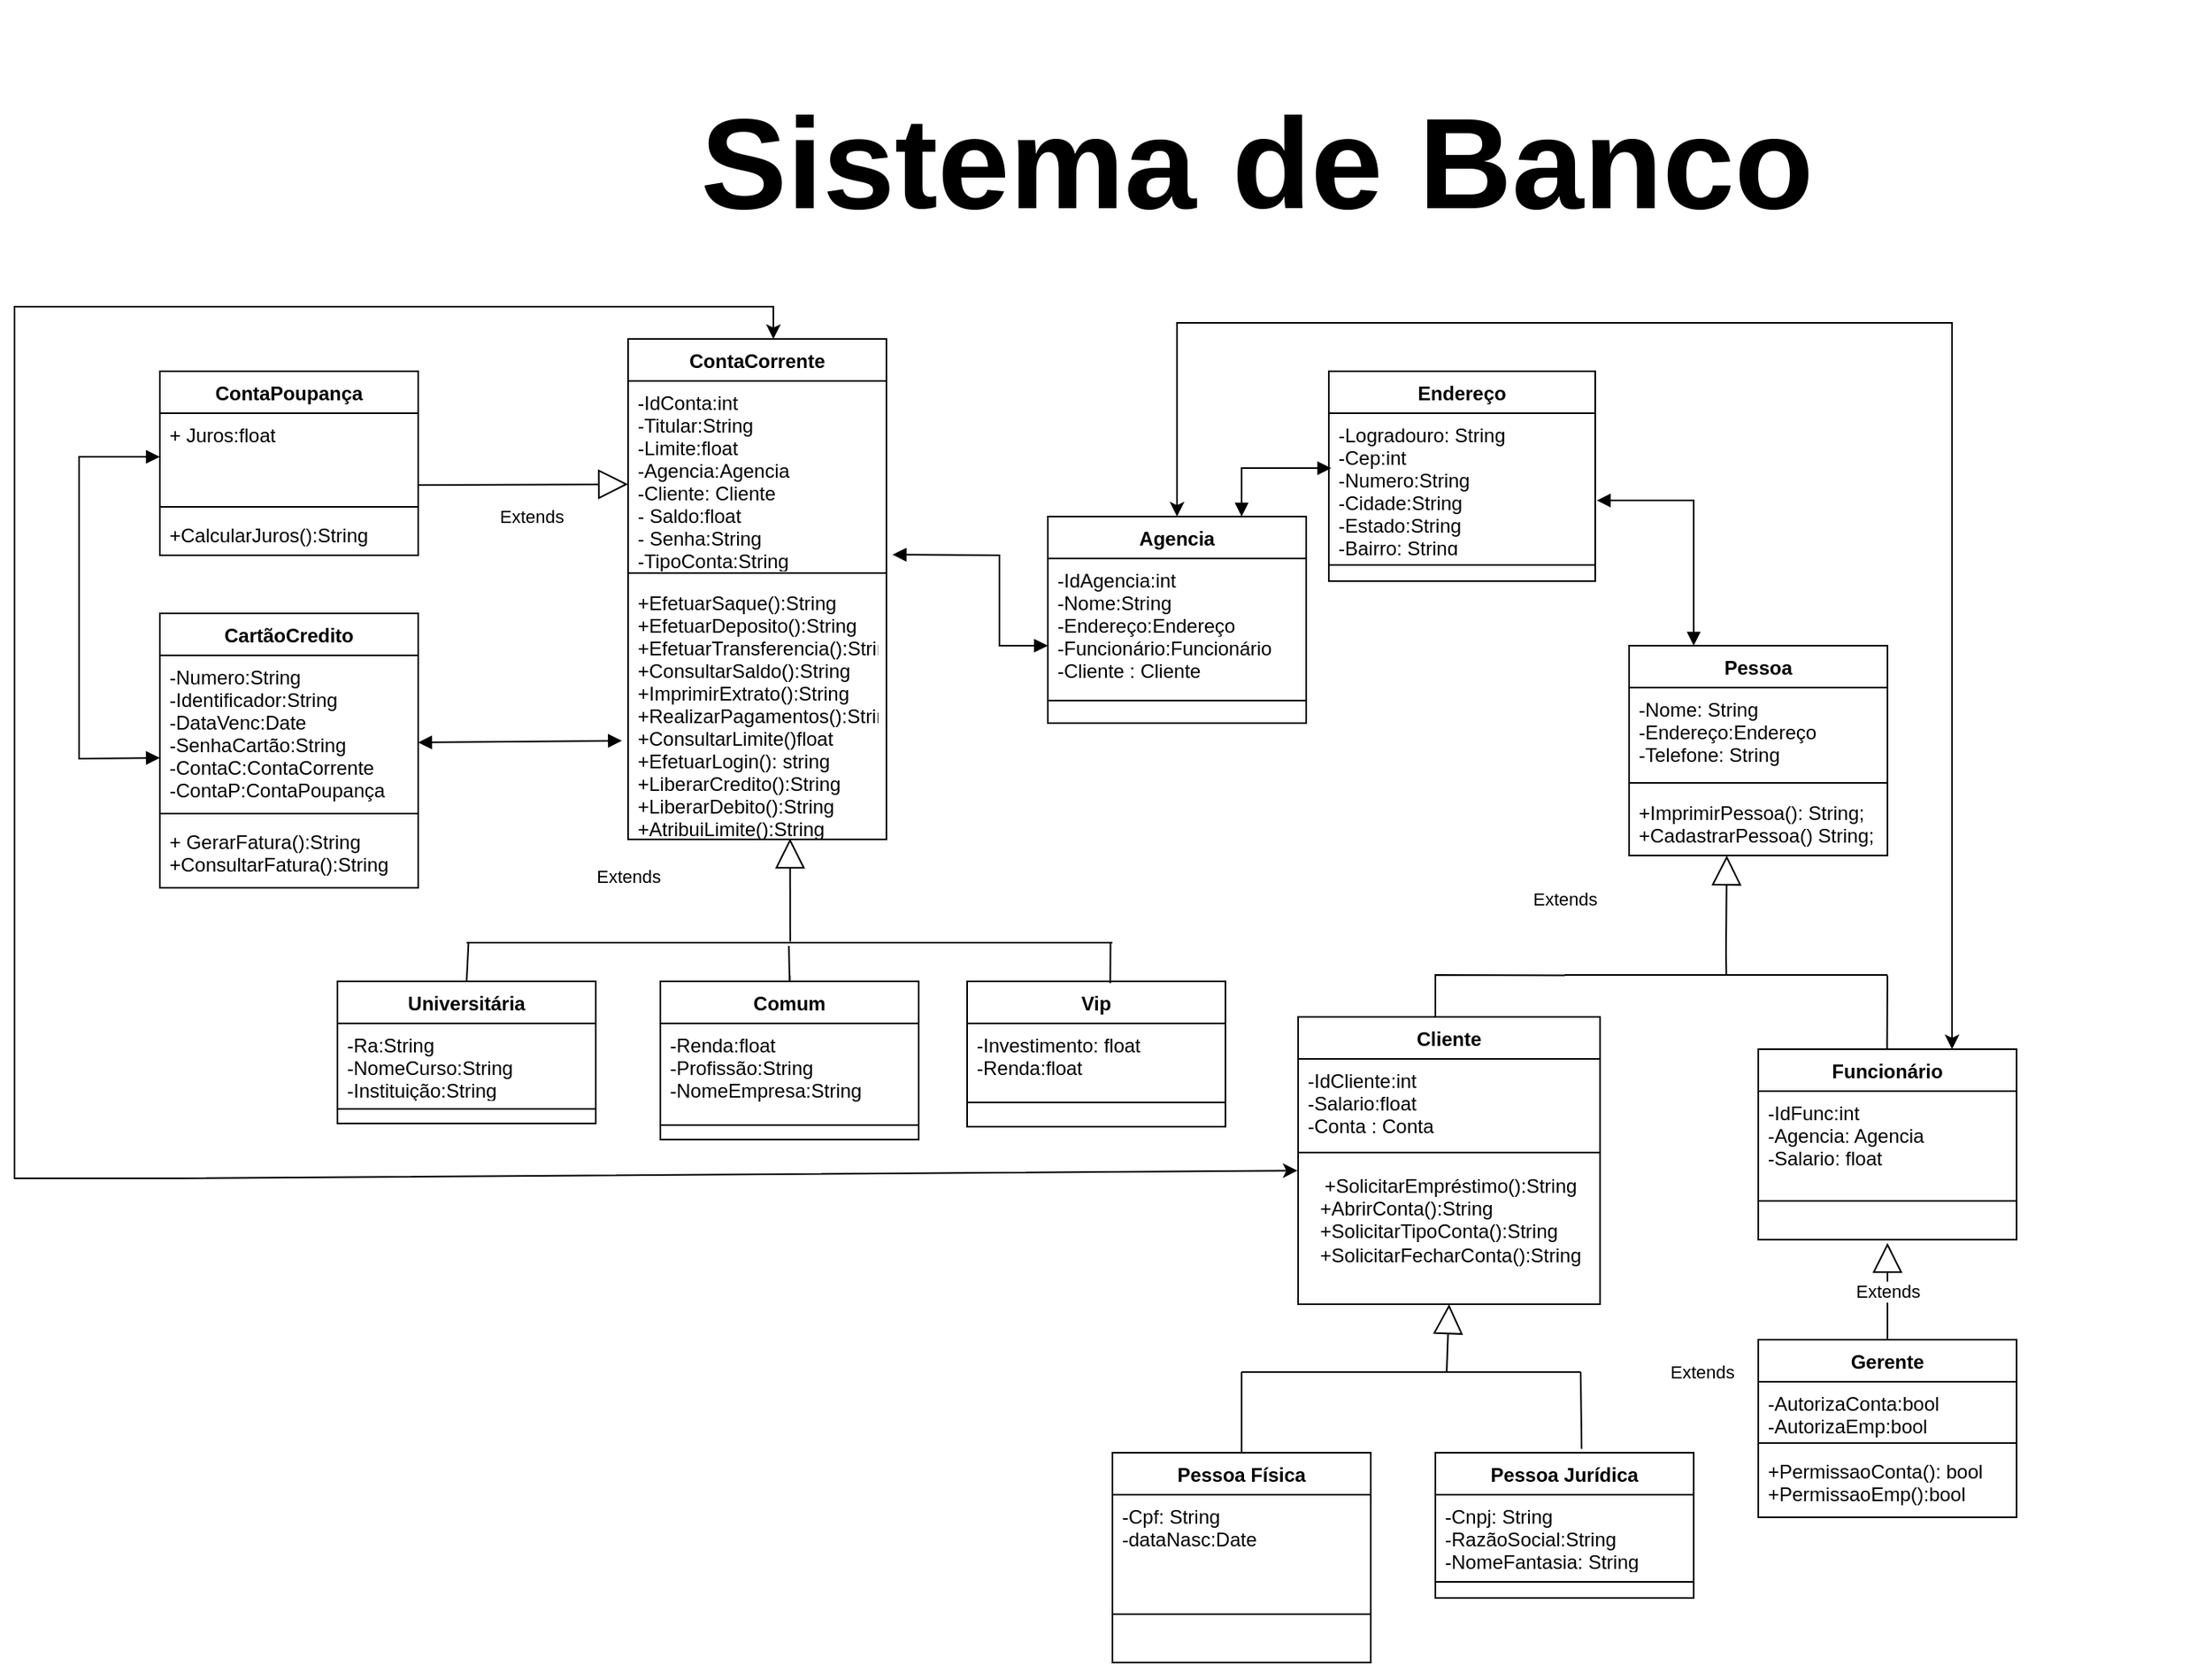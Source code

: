 <mxfile version="20.2.7" type="device"><diagram id="0UW4nFcl_D6_Z4K3ec7v" name="Página-1"><mxGraphModel dx="2249" dy="1931" grid="1" gridSize="10" guides="1" tooltips="1" connect="1" arrows="1" fold="1" page="1" pageScale="1" pageWidth="827" pageHeight="1169" math="0" shadow="0"><root><mxCell id="0"/><mxCell id="1" parent="0"/><mxCell id="Y_A8_1XGSAK7IQaRKlgb-1" value="Pessoa" style="swimlane;fontStyle=1;align=center;verticalAlign=top;childLayout=stackLayout;horizontal=1;startSize=26;horizontalStack=0;resizeParent=1;resizeParentMax=0;resizeLast=0;collapsible=1;marginBottom=0;" parent="1" vertex="1"><mxGeometry x="520" y="210" width="160" height="130" as="geometry"/></mxCell><mxCell id="Y_A8_1XGSAK7IQaRKlgb-2" value="-Nome: String&#10;-Endereço:Endereço&#10;-Telefone: String&#10;" style="text;strokeColor=none;fillColor=none;align=left;verticalAlign=top;spacingLeft=4;spacingRight=4;overflow=hidden;rotatable=0;points=[[0,0.5],[1,0.5]];portConstraint=eastwest;" parent="Y_A8_1XGSAK7IQaRKlgb-1" vertex="1"><mxGeometry y="26" width="160" height="54" as="geometry"/></mxCell><mxCell id="Y_A8_1XGSAK7IQaRKlgb-3" value="" style="line;strokeWidth=1;fillColor=none;align=left;verticalAlign=middle;spacingTop=-1;spacingLeft=3;spacingRight=3;rotatable=0;labelPosition=right;points=[];portConstraint=eastwest;" parent="Y_A8_1XGSAK7IQaRKlgb-1" vertex="1"><mxGeometry y="80" width="160" height="10" as="geometry"/></mxCell><mxCell id="Y_A8_1XGSAK7IQaRKlgb-4" value="+ImprimirPessoa(): String;&#10;+CadastrarPessoa() String;" style="text;strokeColor=none;fillColor=none;align=left;verticalAlign=top;spacingLeft=4;spacingRight=4;overflow=hidden;rotatable=0;points=[[0,0.5],[1,0.5]];portConstraint=eastwest;" parent="Y_A8_1XGSAK7IQaRKlgb-1" vertex="1"><mxGeometry y="90" width="160" height="40" as="geometry"/></mxCell><mxCell id="Y_A8_1XGSAK7IQaRKlgb-5" value="Cliente" style="swimlane;fontStyle=1;align=center;verticalAlign=top;childLayout=stackLayout;horizontal=1;startSize=26;horizontalStack=0;resizeParent=1;resizeParentMax=0;resizeLast=0;collapsible=1;marginBottom=0;" parent="1" vertex="1"><mxGeometry x="315" y="440" width="187" height="178" as="geometry"/></mxCell><mxCell id="Y_A8_1XGSAK7IQaRKlgb-6" value="-IdCliente:int&#10;-Salario:float&#10;-Conta : Conta" style="text;strokeColor=none;fillColor=none;align=left;verticalAlign=top;spacingLeft=4;spacingRight=4;overflow=hidden;rotatable=0;points=[[0,0.5],[1,0.5]];portConstraint=eastwest;" parent="Y_A8_1XGSAK7IQaRKlgb-5" vertex="1"><mxGeometry y="26" width="187" height="54" as="geometry"/></mxCell><mxCell id="Y_A8_1XGSAK7IQaRKlgb-7" value="" style="line;strokeWidth=1;fillColor=none;align=left;verticalAlign=middle;spacingTop=-1;spacingLeft=3;spacingRight=3;rotatable=0;labelPosition=right;points=[];portConstraint=eastwest;" parent="Y_A8_1XGSAK7IQaRKlgb-5" vertex="1"><mxGeometry y="80" width="187" height="8" as="geometry"/></mxCell><mxCell id="LieShwjLjZymSheX7qTT-2" value="&lt;span style=&quot;text-align: left;&quot;&gt;+SolicitarEmpréstimo():String&lt;/span&gt;&lt;br style=&quot;padding: 0px; margin: 0px;&quot;&gt;&lt;div style=&quot;text-align: left;&quot;&gt;&lt;span style=&quot;background-color: initial;&quot;&gt;+AbrirConta():String&lt;/span&gt;&lt;/div&gt;&lt;div style=&quot;text-align: left;&quot;&gt;&lt;span style=&quot;background-color: initial;&quot;&gt;+SolicitarTipoConta():String&lt;/span&gt;&lt;/div&gt;&lt;div style=&quot;text-align: left;&quot;&gt;&lt;span style=&quot;background-color: initial;&quot;&gt;+SolicitarFecharConta():String&lt;/span&gt;&lt;/div&gt;&lt;div style=&quot;text-align: left;&quot;&gt;&lt;br&gt;&lt;/div&gt;" style="text;html=1;align=center;verticalAlign=middle;resizable=0;points=[];autosize=1;strokeColor=none;fillColor=none;" parent="Y_A8_1XGSAK7IQaRKlgb-5" vertex="1"><mxGeometry y="88" width="187" height="90" as="geometry"/></mxCell><mxCell id="Y_A8_1XGSAK7IQaRKlgb-9" value="Funcionário" style="swimlane;fontStyle=1;align=center;verticalAlign=top;childLayout=stackLayout;horizontal=1;startSize=26;horizontalStack=0;resizeParent=1;resizeParentMax=0;resizeLast=0;collapsible=1;marginBottom=0;" parent="1" vertex="1"><mxGeometry x="600" y="460" width="160" height="118" as="geometry"/></mxCell><mxCell id="Y_A8_1XGSAK7IQaRKlgb-10" value="-IdFunc:int&#10;-Agencia: Agencia&#10;-Salario: float" style="text;strokeColor=none;fillColor=none;align=left;verticalAlign=top;spacingLeft=4;spacingRight=4;overflow=hidden;rotatable=0;points=[[0,0.5],[1,0.5]];portConstraint=eastwest;" parent="Y_A8_1XGSAK7IQaRKlgb-9" vertex="1"><mxGeometry y="26" width="160" height="44" as="geometry"/></mxCell><mxCell id="Y_A8_1XGSAK7IQaRKlgb-11" value="" style="line;strokeWidth=1;fillColor=none;align=left;verticalAlign=middle;spacingTop=-1;spacingLeft=3;spacingRight=3;rotatable=0;labelPosition=right;points=[];portConstraint=eastwest;" parent="Y_A8_1XGSAK7IQaRKlgb-9" vertex="1"><mxGeometry y="70" width="160" height="48" as="geometry"/></mxCell><mxCell id="Y_A8_1XGSAK7IQaRKlgb-13" value="Agencia" style="swimlane;fontStyle=1;align=center;verticalAlign=top;childLayout=stackLayout;horizontal=1;startSize=26;horizontalStack=0;resizeParent=1;resizeParentMax=0;resizeLast=0;collapsible=1;marginBottom=0;" parent="1" vertex="1"><mxGeometry x="160" y="130" width="160" height="128" as="geometry"/></mxCell><mxCell id="Y_A8_1XGSAK7IQaRKlgb-14" value="-IdAgencia:int&#10;-Nome:String&#10;-Endereço:Endereço&#10;-Funcionário:Funcionário&#10;-Cliente : Cliente" style="text;strokeColor=none;fillColor=none;align=left;verticalAlign=top;spacingLeft=4;spacingRight=4;overflow=hidden;rotatable=0;points=[[0,0.5],[1,0.5]];portConstraint=eastwest;" parent="Y_A8_1XGSAK7IQaRKlgb-13" vertex="1"><mxGeometry y="26" width="160" height="74" as="geometry"/></mxCell><mxCell id="Y_A8_1XGSAK7IQaRKlgb-15" value="" style="line;strokeWidth=1;fillColor=none;align=left;verticalAlign=middle;spacingTop=-1;spacingLeft=3;spacingRight=3;rotatable=0;labelPosition=right;points=[];portConstraint=eastwest;" parent="Y_A8_1XGSAK7IQaRKlgb-13" vertex="1"><mxGeometry y="100" width="160" height="28" as="geometry"/></mxCell><mxCell id="Y_A8_1XGSAK7IQaRKlgb-17" value="ContaCorrente" style="swimlane;fontStyle=1;align=center;verticalAlign=top;childLayout=stackLayout;horizontal=1;startSize=26;horizontalStack=0;resizeParent=1;resizeParentMax=0;resizeLast=0;collapsible=1;marginBottom=0;" parent="1" vertex="1"><mxGeometry x="-100" y="20" width="160" height="310" as="geometry"/></mxCell><mxCell id="Y_A8_1XGSAK7IQaRKlgb-18" value="-IdConta:int&#10;-Titular:String&#10;-Limite:float &#10;-Agencia:Agencia&#10;-Cliente: Cliente&#10;- Saldo:float &#10;- Senha:String&#10;-TipoConta:String" style="text;strokeColor=none;fillColor=none;align=left;verticalAlign=top;spacingLeft=4;spacingRight=4;overflow=hidden;rotatable=0;points=[[0,0.5],[1,0.5]];portConstraint=eastwest;" parent="Y_A8_1XGSAK7IQaRKlgb-17" vertex="1"><mxGeometry y="26" width="160" height="114" as="geometry"/></mxCell><mxCell id="qHOi5RYPGE5z56WA96ip-9" value="Extends" style="endArrow=block;endSize=16;endFill=0;html=1;rounded=0;" parent="Y_A8_1XGSAK7IQaRKlgb-17" edge="1"><mxGeometry x="0.076" y="-20" width="160" relative="1" as="geometry"><mxPoint x="-130" y="90.5" as="sourcePoint"/><mxPoint y="90" as="targetPoint"/><mxPoint as="offset"/></mxGeometry></mxCell><mxCell id="Y_A8_1XGSAK7IQaRKlgb-19" value="" style="line;strokeWidth=1;fillColor=none;align=left;verticalAlign=middle;spacingTop=-1;spacingLeft=3;spacingRight=3;rotatable=0;labelPosition=right;points=[];portConstraint=eastwest;" parent="Y_A8_1XGSAK7IQaRKlgb-17" vertex="1"><mxGeometry y="140" width="160" height="10" as="geometry"/></mxCell><mxCell id="Y_A8_1XGSAK7IQaRKlgb-20" value="+EfetuarSaque():String&#10;+EfetuarDeposito():String&#10;+EfetuarTransferencia():String&#10;+ConsultarSaldo():String&#10;+ImprimirExtrato():String&#10;+RealizarPagamentos():String&#10;+ConsultarLimite()float&#10;+EfetuarLogin(): string&#10;+LiberarCredito():String&#10;+LiberarDebito():String&#10;+AtribuiLimite():String" style="text;strokeColor=none;fillColor=none;align=left;verticalAlign=top;spacingLeft=4;spacingRight=4;overflow=hidden;rotatable=0;points=[[0,0.5],[1,0.5]];portConstraint=eastwest;" parent="Y_A8_1XGSAK7IQaRKlgb-17" vertex="1"><mxGeometry y="150" width="160" height="160" as="geometry"/></mxCell><mxCell id="Y_A8_1XGSAK7IQaRKlgb-22" value="Universitária" style="swimlane;fontStyle=1;align=center;verticalAlign=top;childLayout=stackLayout;horizontal=1;startSize=26;horizontalStack=0;resizeParent=1;resizeParentMax=0;resizeLast=0;collapsible=1;marginBottom=0;" parent="1" vertex="1"><mxGeometry x="-280" y="418" width="160" height="88" as="geometry"/></mxCell><mxCell id="Y_A8_1XGSAK7IQaRKlgb-23" value="-Ra:String&#10;-NomeCurso:String&#10;-Instituição:String" style="text;strokeColor=none;fillColor=none;align=left;verticalAlign=top;spacingLeft=4;spacingRight=4;overflow=hidden;rotatable=0;points=[[0,0.5],[1,0.5]];portConstraint=eastwest;" parent="Y_A8_1XGSAK7IQaRKlgb-22" vertex="1"><mxGeometry y="26" width="160" height="44" as="geometry"/></mxCell><mxCell id="Y_A8_1XGSAK7IQaRKlgb-24" value="" style="line;strokeWidth=1;fillColor=none;align=left;verticalAlign=middle;spacingTop=-1;spacingLeft=3;spacingRight=3;rotatable=0;labelPosition=right;points=[];portConstraint=eastwest;" parent="Y_A8_1XGSAK7IQaRKlgb-22" vertex="1"><mxGeometry y="70" width="160" height="18" as="geometry"/></mxCell><mxCell id="Y_A8_1XGSAK7IQaRKlgb-30" value="Vip" style="swimlane;fontStyle=1;align=center;verticalAlign=top;childLayout=stackLayout;horizontal=1;startSize=26;horizontalStack=0;resizeParent=1;resizeParentMax=0;resizeLast=0;collapsible=1;marginBottom=0;" parent="1" vertex="1"><mxGeometry x="110" y="418" width="160" height="90" as="geometry"/></mxCell><mxCell id="Y_A8_1XGSAK7IQaRKlgb-31" value="-Investimento: float&#10;-Renda:float" style="text;strokeColor=none;fillColor=none;align=left;verticalAlign=top;spacingLeft=4;spacingRight=4;overflow=hidden;rotatable=0;points=[[0,0.5],[1,0.5]];portConstraint=eastwest;" parent="Y_A8_1XGSAK7IQaRKlgb-30" vertex="1"><mxGeometry y="26" width="160" height="34" as="geometry"/></mxCell><mxCell id="Y_A8_1XGSAK7IQaRKlgb-32" value="" style="line;strokeWidth=1;fillColor=none;align=left;verticalAlign=middle;spacingTop=-1;spacingLeft=3;spacingRight=3;rotatable=0;labelPosition=right;points=[];portConstraint=eastwest;" parent="Y_A8_1XGSAK7IQaRKlgb-30" vertex="1"><mxGeometry y="60" width="160" height="30" as="geometry"/></mxCell><mxCell id="Y_A8_1XGSAK7IQaRKlgb-42" value="Endereço" style="swimlane;fontStyle=1;align=center;verticalAlign=top;childLayout=stackLayout;horizontal=1;startSize=26;horizontalStack=0;resizeParent=1;resizeParentMax=0;resizeLast=0;collapsible=1;marginBottom=0;" parent="1" vertex="1"><mxGeometry x="334" y="40" width="165" height="130" as="geometry"/></mxCell><mxCell id="Y_A8_1XGSAK7IQaRKlgb-43" value="-Logradouro: String&#10;-Cep:int&#10;-Numero:String&#10;-Cidade:String&#10;-Estado:String&#10;-Bairro: String" style="text;strokeColor=none;fillColor=none;align=left;verticalAlign=top;spacingLeft=4;spacingRight=4;overflow=hidden;rotatable=0;points=[[0,0.5],[1,0.5]];portConstraint=eastwest;" parent="Y_A8_1XGSAK7IQaRKlgb-42" vertex="1"><mxGeometry y="26" width="165" height="84" as="geometry"/></mxCell><mxCell id="Y_A8_1XGSAK7IQaRKlgb-44" value="" style="line;strokeWidth=1;fillColor=none;align=left;verticalAlign=middle;spacingTop=-1;spacingLeft=3;spacingRight=3;rotatable=0;labelPosition=right;points=[];portConstraint=eastwest;" parent="Y_A8_1XGSAK7IQaRKlgb-42" vertex="1"><mxGeometry y="110" width="165" height="20" as="geometry"/></mxCell><mxCell id="Y_A8_1XGSAK7IQaRKlgb-48" value="Extends" style="endArrow=block;endSize=16;endFill=0;html=1;rounded=0;exitX=0.501;exitY=0.518;exitDx=0;exitDy=0;exitPerimeter=0;entryX=0.378;entryY=1;entryDx=0;entryDy=0;entryPerimeter=0;" parent="1" source="Y_A8_1XGSAK7IQaRKlgb-53" target="Y_A8_1XGSAK7IQaRKlgb-4" edge="1"><mxGeometry x="0.25" y="100" width="160" relative="1" as="geometry"><mxPoint x="580" y="410" as="sourcePoint"/><mxPoint x="580" y="360" as="targetPoint"/><Array as="points"><mxPoint x="580" y="400"/></Array><mxPoint as="offset"/></mxGeometry></mxCell><mxCell id="Y_A8_1XGSAK7IQaRKlgb-49" value="Extends" style="endArrow=block;endSize=16;endFill=0;html=1;rounded=0;exitX=0.501;exitY=0.414;exitDx=0;exitDy=0;exitPerimeter=0;entryX=0.627;entryY=0.997;entryDx=0;entryDy=0;entryPerimeter=0;" parent="1" source="Y_A8_1XGSAK7IQaRKlgb-51" target="Y_A8_1XGSAK7IQaRKlgb-20" edge="1"><mxGeometry x="0.25" y="100" width="160" relative="1" as="geometry"><mxPoint y="420" as="sourcePoint"/><mxPoint y="370" as="targetPoint"/><Array as="points"/><mxPoint as="offset"/></mxGeometry></mxCell><mxCell id="Y_A8_1XGSAK7IQaRKlgb-51" value="" style="line;strokeWidth=1;fillColor=none;align=left;verticalAlign=middle;spacingTop=-1;spacingLeft=3;spacingRight=3;rotatable=0;labelPosition=right;points=[];portConstraint=eastwest;" parent="1" vertex="1"><mxGeometry x="-200" y="390" width="400" height="8" as="geometry"/></mxCell><mxCell id="Y_A8_1XGSAK7IQaRKlgb-53" value="" style="line;strokeWidth=1;fillColor=none;align=left;verticalAlign=middle;spacingTop=-1;spacingLeft=3;spacingRight=3;rotatable=0;labelPosition=right;points=[];portConstraint=eastwest;" parent="1" vertex="1"><mxGeometry x="480" y="410" width="200" height="8" as="geometry"/></mxCell><mxCell id="Y_A8_1XGSAK7IQaRKlgb-59" value="" style="endArrow=none;html=1;rounded=0;entryX=0.001;entryY=0.524;entryDx=0;entryDy=0;entryPerimeter=0;" parent="1" target="Y_A8_1XGSAK7IQaRKlgb-53" edge="1"><mxGeometry width="50" height="50" relative="1" as="geometry"><mxPoint x="400" y="440" as="sourcePoint"/><mxPoint x="550" y="400" as="targetPoint"/><Array as="points"><mxPoint x="400" y="414"/></Array></mxGeometry></mxCell><mxCell id="Y_A8_1XGSAK7IQaRKlgb-60" value="" style="endArrow=none;html=1;rounded=0;entryX=0.001;entryY=0.524;entryDx=0;entryDy=0;entryPerimeter=0;exitX=0.5;exitY=0;exitDx=0;exitDy=0;" parent="1" edge="1"><mxGeometry width="50" height="50" relative="1" as="geometry"><mxPoint x="679.77" y="460" as="sourcePoint"/><mxPoint x="679.97" y="414.192" as="targetPoint"/></mxGeometry></mxCell><mxCell id="Y_A8_1XGSAK7IQaRKlgb-62" value="" style="endArrow=none;html=1;rounded=0;entryX=0.001;entryY=0.524;entryDx=0;entryDy=0;entryPerimeter=0;startArrow=none;" parent="1" source="Y_A8_1XGSAK7IQaRKlgb-26" edge="1"><mxGeometry width="50" height="50" relative="1" as="geometry"><mxPoint y="470" as="sourcePoint"/><mxPoint x="0.2" y="414.192" as="targetPoint"/></mxGeometry></mxCell><mxCell id="Y_A8_1XGSAK7IQaRKlgb-64" value="Gerente" style="swimlane;fontStyle=1;align=center;verticalAlign=top;childLayout=stackLayout;horizontal=1;startSize=26;horizontalStack=0;resizeParent=1;resizeParentMax=0;resizeLast=0;collapsible=1;marginBottom=0;" parent="1" vertex="1"><mxGeometry x="600" y="640" width="160" height="110" as="geometry"/></mxCell><mxCell id="Y_A8_1XGSAK7IQaRKlgb-65" value="-AutorizaConta:bool&#10;-AutorizaEmp:bool" style="text;strokeColor=none;fillColor=none;align=left;verticalAlign=top;spacingLeft=4;spacingRight=4;overflow=hidden;rotatable=0;points=[[0,0.5],[1,0.5]];portConstraint=eastwest;" parent="Y_A8_1XGSAK7IQaRKlgb-64" vertex="1"><mxGeometry y="26" width="160" height="34" as="geometry"/></mxCell><mxCell id="Y_A8_1XGSAK7IQaRKlgb-66" value="" style="line;strokeWidth=1;fillColor=none;align=left;verticalAlign=middle;spacingTop=-1;spacingLeft=3;spacingRight=3;rotatable=0;labelPosition=right;points=[];portConstraint=eastwest;" parent="Y_A8_1XGSAK7IQaRKlgb-64" vertex="1"><mxGeometry y="60" width="160" height="8" as="geometry"/></mxCell><mxCell id="Y_A8_1XGSAK7IQaRKlgb-67" value="+PermissaoConta(): bool&#10;+PermissaoEmp():bool&#10;" style="text;strokeColor=none;fillColor=none;align=left;verticalAlign=top;spacingLeft=4;spacingRight=4;overflow=hidden;rotatable=0;points=[[0,0.5],[1,0.5]];portConstraint=eastwest;" parent="Y_A8_1XGSAK7IQaRKlgb-64" vertex="1"><mxGeometry y="68" width="160" height="42" as="geometry"/></mxCell><mxCell id="Y_A8_1XGSAK7IQaRKlgb-68" value="Extends" style="endArrow=block;endSize=16;endFill=0;html=1;rounded=0;exitX=0.5;exitY=0;exitDx=0;exitDy=0;" parent="1" source="Y_A8_1XGSAK7IQaRKlgb-64" edge="1"><mxGeometry width="160" relative="1" as="geometry"><mxPoint x="580" y="610" as="sourcePoint"/><mxPoint x="680" y="580" as="targetPoint"/><Array as="points"/></mxGeometry></mxCell><mxCell id="Y_A8_1XGSAK7IQaRKlgb-70" value="" style="endArrow=block;startArrow=block;endFill=1;startFill=1;html=1;rounded=0;exitX=0.75;exitY=0;exitDx=0;exitDy=0;entryX=0.009;entryY=0.405;entryDx=0;entryDy=0;entryPerimeter=0;" parent="1" source="Y_A8_1XGSAK7IQaRKlgb-13" target="Y_A8_1XGSAK7IQaRKlgb-43" edge="1"><mxGeometry width="160" relative="1" as="geometry"><mxPoint x="290" y="120" as="sourcePoint"/><mxPoint x="330" y="100" as="targetPoint"/><Array as="points"><mxPoint x="280" y="120"/><mxPoint x="280" y="100"/></Array></mxGeometry></mxCell><mxCell id="Y_A8_1XGSAK7IQaRKlgb-71" value="" style="endArrow=block;startArrow=block;endFill=1;startFill=1;html=1;rounded=0;entryX=0.25;entryY=0;entryDx=0;entryDy=0;exitX=1.006;exitY=0.643;exitDx=0;exitDy=0;exitPerimeter=0;" parent="1" source="Y_A8_1XGSAK7IQaRKlgb-43" target="Y_A8_1XGSAK7IQaRKlgb-1" edge="1"><mxGeometry width="160" relative="1" as="geometry"><mxPoint x="510" y="120" as="sourcePoint"/><mxPoint x="560" y="200" as="targetPoint"/><Array as="points"><mxPoint x="560" y="120"/></Array></mxGeometry></mxCell><mxCell id="Y_A8_1XGSAK7IQaRKlgb-73" value="" style="endArrow=block;startArrow=block;endFill=1;startFill=1;html=1;rounded=0;exitX=1.024;exitY=0.944;exitDx=0;exitDy=0;exitPerimeter=0;" parent="1" source="Y_A8_1XGSAK7IQaRKlgb-18" edge="1"><mxGeometry width="160" relative="1" as="geometry"><mxPoint x="80" y="320" as="sourcePoint"/><mxPoint x="160" y="210" as="targetPoint"/><Array as="points"><mxPoint x="130" y="154"/><mxPoint x="130" y="210"/></Array></mxGeometry></mxCell><mxCell id="Y_A8_1XGSAK7IQaRKlgb-74" value="Pessoa Física" style="swimlane;fontStyle=1;align=center;verticalAlign=top;childLayout=stackLayout;horizontal=1;startSize=26;horizontalStack=0;resizeParent=1;resizeParentMax=0;resizeLast=0;collapsible=1;marginBottom=0;" parent="1" vertex="1"><mxGeometry x="200" y="710" width="160" height="130" as="geometry"/></mxCell><mxCell id="Y_A8_1XGSAK7IQaRKlgb-75" value="-Cpf: String&#10;-dataNasc:Date" style="text;strokeColor=none;fillColor=none;align=left;verticalAlign=top;spacingLeft=4;spacingRight=4;overflow=hidden;rotatable=0;points=[[0,0.5],[1,0.5]];portConstraint=eastwest;" parent="Y_A8_1XGSAK7IQaRKlgb-74" vertex="1"><mxGeometry y="26" width="160" height="44" as="geometry"/></mxCell><mxCell id="Y_A8_1XGSAK7IQaRKlgb-76" value="" style="line;strokeWidth=1;fillColor=none;align=left;verticalAlign=middle;spacingTop=-1;spacingLeft=3;spacingRight=3;rotatable=0;labelPosition=right;points=[];portConstraint=eastwest;" parent="Y_A8_1XGSAK7IQaRKlgb-74" vertex="1"><mxGeometry y="70" width="160" height="60" as="geometry"/></mxCell><mxCell id="Y_A8_1XGSAK7IQaRKlgb-78" value="Pessoa Jurídica" style="swimlane;fontStyle=1;align=center;verticalAlign=top;childLayout=stackLayout;horizontal=1;startSize=26;horizontalStack=0;resizeParent=1;resizeParentMax=0;resizeLast=0;collapsible=1;marginBottom=0;" parent="1" vertex="1"><mxGeometry x="400" y="710" width="160" height="90" as="geometry"/></mxCell><mxCell id="Y_A8_1XGSAK7IQaRKlgb-79" value="-Cnpj: String&#10;-RazãoSocial:String&#10;-NomeFantasia: String" style="text;strokeColor=none;fillColor=none;align=left;verticalAlign=top;spacingLeft=4;spacingRight=4;overflow=hidden;rotatable=0;points=[[0,0.5],[1,0.5]];portConstraint=eastwest;" parent="Y_A8_1XGSAK7IQaRKlgb-78" vertex="1"><mxGeometry y="26" width="160" height="44" as="geometry"/></mxCell><mxCell id="Y_A8_1XGSAK7IQaRKlgb-80" value="" style="line;strokeWidth=1;fillColor=none;align=left;verticalAlign=middle;spacingTop=-1;spacingLeft=3;spacingRight=3;rotatable=0;labelPosition=right;points=[];portConstraint=eastwest;" parent="Y_A8_1XGSAK7IQaRKlgb-78" vertex="1"><mxGeometry y="70" width="160" height="20" as="geometry"/></mxCell><mxCell id="Y_A8_1XGSAK7IQaRKlgb-82" value="Extends" style="endArrow=block;endSize=16;endFill=0;html=1;rounded=0;entryX=0.5;entryY=1;entryDx=0;entryDy=0;" parent="1" target="Y_A8_1XGSAK7IQaRKlgb-5" edge="1"><mxGeometry x="-1" y="-218" width="160" relative="1" as="geometry"><mxPoint x="407" y="660" as="sourcePoint"/><mxPoint x="401.6" y="570.504" as="targetPoint"/><Array as="points"/><mxPoint x="-60" y="-8" as="offset"/></mxGeometry></mxCell><mxCell id="Y_A8_1XGSAK7IQaRKlgb-83" value="" style="endArrow=none;html=1;rounded=0;" parent="1" edge="1"><mxGeometry width="50" height="50" relative="1" as="geometry"><mxPoint x="280" y="660" as="sourcePoint"/><mxPoint x="490" y="660" as="targetPoint"/></mxGeometry></mxCell><mxCell id="Y_A8_1XGSAK7IQaRKlgb-85" value="" style="endArrow=none;html=1;rounded=0;exitX=0.5;exitY=0;exitDx=0;exitDy=0;" parent="1" source="Y_A8_1XGSAK7IQaRKlgb-74" edge="1"><mxGeometry width="50" height="50" relative="1" as="geometry"><mxPoint x="230" y="700" as="sourcePoint"/><mxPoint x="280" y="660" as="targetPoint"/></mxGeometry></mxCell><mxCell id="Y_A8_1XGSAK7IQaRKlgb-86" value="" style="endArrow=none;html=1;rounded=0;exitX=0.566;exitY=-0.026;exitDx=0;exitDy=0;exitPerimeter=0;" parent="1" source="Y_A8_1XGSAK7IQaRKlgb-78" edge="1"><mxGeometry width="50" height="50" relative="1" as="geometry"><mxPoint x="500" y="690" as="sourcePoint"/><mxPoint x="490" y="660" as="targetPoint"/></mxGeometry></mxCell><mxCell id="Y_A8_1XGSAK7IQaRKlgb-91" value="&lt;h1&gt;Sistema de Banco&lt;/h1&gt;" style="text;html=1;strokeColor=none;fillColor=none;spacing=5;spacingTop=-20;whiteSpace=wrap;overflow=hidden;rounded=0;fontSize=40;" parent="1" vertex="1"><mxGeometry x="-60" y="-180" width="940" height="140" as="geometry"/></mxCell><mxCell id="F2VsJ6nLZLzqrZFKuist-3" value="" style="endArrow=classic;startArrow=classic;html=1;rounded=0;entryX=-0.002;entryY=0.08;entryDx=0;entryDy=0;entryPerimeter=0;" parent="1" target="LieShwjLjZymSheX7qTT-2" edge="1"><mxGeometry width="50" height="50" relative="1" as="geometry"><mxPoint x="-10" y="20" as="sourcePoint"/><mxPoint x="320" y="526" as="targetPoint"/><Array as="points"><mxPoint x="-10"/><mxPoint x="-480"/><mxPoint x="-480" y="540"/><mxPoint x="-380" y="540"/></Array></mxGeometry></mxCell><mxCell id="Y_A8_1XGSAK7IQaRKlgb-26" value="Comum" style="swimlane;fontStyle=1;align=center;verticalAlign=top;childLayout=stackLayout;horizontal=1;startSize=26;horizontalStack=0;resizeParent=1;resizeParentMax=0;resizeLast=0;collapsible=1;marginBottom=0;" parent="1" vertex="1"><mxGeometry x="-80" y="418" width="160" height="98" as="geometry"/></mxCell><mxCell id="Y_A8_1XGSAK7IQaRKlgb-27" value="-Renda:float&#10;-Profissão:String&#10;-NomeEmpresa:String" style="text;strokeColor=none;fillColor=none;align=left;verticalAlign=top;spacingLeft=4;spacingRight=4;overflow=hidden;rotatable=0;points=[[0,0.5],[1,0.5]];portConstraint=eastwest;" parent="Y_A8_1XGSAK7IQaRKlgb-26" vertex="1"><mxGeometry y="26" width="160" height="54" as="geometry"/></mxCell><mxCell id="Y_A8_1XGSAK7IQaRKlgb-28" value="" style="line;strokeWidth=1;fillColor=none;align=left;verticalAlign=middle;spacingTop=-1;spacingLeft=3;spacingRight=3;rotatable=0;labelPosition=right;points=[];portConstraint=eastwest;" parent="Y_A8_1XGSAK7IQaRKlgb-26" vertex="1"><mxGeometry y="80" width="160" height="18" as="geometry"/></mxCell><mxCell id="F2VsJ6nLZLzqrZFKuist-6" value="" style="endArrow=none;html=1;rounded=0;entryX=0.997;entryY=0.438;entryDx=0;entryDy=0;entryPerimeter=0;exitX=0.554;exitY=0.012;exitDx=0;exitDy=0;exitPerimeter=0;" parent="1" source="Y_A8_1XGSAK7IQaRKlgb-30" target="Y_A8_1XGSAK7IQaRKlgb-51" edge="1"><mxGeometry width="50" height="50" relative="1" as="geometry"><mxPoint x="-10" y="470" as="sourcePoint"/><mxPoint x="40" y="420" as="targetPoint"/></mxGeometry></mxCell><mxCell id="F2VsJ6nLZLzqrZFKuist-7" value="" style="endArrow=none;html=1;rounded=0;entryX=0.003;entryY=0.438;entryDx=0;entryDy=0;entryPerimeter=0;exitX=0.5;exitY=0;exitDx=0;exitDy=0;" parent="1" source="Y_A8_1XGSAK7IQaRKlgb-22" target="Y_A8_1XGSAK7IQaRKlgb-51" edge="1"><mxGeometry width="50" height="50" relative="1" as="geometry"><mxPoint x="-10" y="470" as="sourcePoint"/><mxPoint x="40" y="420" as="targetPoint"/></mxGeometry></mxCell><mxCell id="F2VsJ6nLZLzqrZFKuist-8" value="" style="endArrow=none;html=1;rounded=0;entryX=0.499;entryY=0.75;entryDx=0;entryDy=0;entryPerimeter=0;exitX=0.5;exitY=0;exitDx=0;exitDy=0;" parent="1" source="Y_A8_1XGSAK7IQaRKlgb-26" target="Y_A8_1XGSAK7IQaRKlgb-51" edge="1"><mxGeometry width="50" height="50" relative="1" as="geometry"><mxPoint x="-10" y="470" as="sourcePoint"/><mxPoint x="40" y="420" as="targetPoint"/></mxGeometry></mxCell><mxCell id="LieShwjLjZymSheX7qTT-1" value="" style="endArrow=classic;startArrow=classic;html=1;rounded=0;entryX=0.5;entryY=0;entryDx=0;entryDy=0;" parent="1" target="Y_A8_1XGSAK7IQaRKlgb-13" edge="1"><mxGeometry width="50" height="50" relative="1" as="geometry"><mxPoint x="720" y="460" as="sourcePoint"/><mxPoint x="770" y="410" as="targetPoint"/><Array as="points"><mxPoint x="720" y="10"/><mxPoint x="240" y="10"/></Array></mxGeometry></mxCell><mxCell id="OjnAQlLy0_pMUbZxv8xT-1" value="CartãoCredito" style="swimlane;fontStyle=1;align=center;verticalAlign=top;childLayout=stackLayout;horizontal=1;startSize=26;horizontalStack=0;resizeParent=1;resizeParentMax=0;resizeLast=0;collapsible=1;marginBottom=0;" parent="1" vertex="1"><mxGeometry x="-390" y="190" width="160" height="170" as="geometry"/></mxCell><mxCell id="OjnAQlLy0_pMUbZxv8xT-2" value="-Numero:String&#10;-Identificador:String&#10;-DataVenc:Date&#10;-SenhaCartão:String&#10;-ContaC:ContaCorrente&#10;-ContaP:ContaPoupança" style="text;strokeColor=none;fillColor=none;align=left;verticalAlign=top;spacingLeft=4;spacingRight=4;overflow=hidden;rotatable=0;points=[[0,0.5],[1,0.5]];portConstraint=eastwest;" parent="OjnAQlLy0_pMUbZxv8xT-1" vertex="1"><mxGeometry y="26" width="160" height="94" as="geometry"/></mxCell><mxCell id="OjnAQlLy0_pMUbZxv8xT-3" value="" style="line;strokeWidth=1;fillColor=none;align=left;verticalAlign=middle;spacingTop=-1;spacingLeft=3;spacingRight=3;rotatable=0;labelPosition=right;points=[];portConstraint=eastwest;" parent="OjnAQlLy0_pMUbZxv8xT-1" vertex="1"><mxGeometry y="120" width="160" height="8" as="geometry"/></mxCell><mxCell id="OjnAQlLy0_pMUbZxv8xT-4" value="+ GerarFatura():String&#10;+ConsultarFatura():String" style="text;strokeColor=none;fillColor=none;align=left;verticalAlign=top;spacingLeft=4;spacingRight=4;overflow=hidden;rotatable=0;points=[[0,0.5],[1,0.5]];portConstraint=eastwest;" parent="OjnAQlLy0_pMUbZxv8xT-1" vertex="1"><mxGeometry y="128" width="160" height="42" as="geometry"/></mxCell><mxCell id="qHOi5RYPGE5z56WA96ip-1" value="ContaPoupança" style="swimlane;fontStyle=1;align=center;verticalAlign=top;childLayout=stackLayout;horizontal=1;startSize=26;horizontalStack=0;resizeParent=1;resizeParentMax=0;resizeLast=0;collapsible=1;marginBottom=0;" parent="1" vertex="1"><mxGeometry x="-390" y="40" width="160" height="114" as="geometry"/></mxCell><mxCell id="qHOi5RYPGE5z56WA96ip-2" value="+ Juros:float&#10;" style="text;strokeColor=none;fillColor=none;align=left;verticalAlign=top;spacingLeft=4;spacingRight=4;overflow=hidden;rotatable=0;points=[[0,0.5],[1,0.5]];portConstraint=eastwest;" parent="qHOi5RYPGE5z56WA96ip-1" vertex="1"><mxGeometry y="26" width="160" height="54" as="geometry"/></mxCell><mxCell id="qHOi5RYPGE5z56WA96ip-3" value="" style="line;strokeWidth=1;fillColor=none;align=left;verticalAlign=middle;spacingTop=-1;spacingLeft=3;spacingRight=3;rotatable=0;labelPosition=right;points=[];portConstraint=eastwest;" parent="qHOi5RYPGE5z56WA96ip-1" vertex="1"><mxGeometry y="80" width="160" height="8" as="geometry"/></mxCell><mxCell id="qHOi5RYPGE5z56WA96ip-4" value="+CalcularJuros():String" style="text;strokeColor=none;fillColor=none;align=left;verticalAlign=top;spacingLeft=4;spacingRight=4;overflow=hidden;rotatable=0;points=[[0,0.5],[1,0.5]];portConstraint=eastwest;" parent="qHOi5RYPGE5z56WA96ip-1" vertex="1"><mxGeometry y="88" width="160" height="26" as="geometry"/></mxCell><mxCell id="qHOi5RYPGE5z56WA96ip-15" value="" style="endArrow=block;startArrow=block;endFill=1;startFill=1;html=1;rounded=0;entryX=-0.024;entryY=0.618;entryDx=0;entryDy=0;entryPerimeter=0;" parent="1" target="Y_A8_1XGSAK7IQaRKlgb-20" edge="1"><mxGeometry width="160" relative="1" as="geometry"><mxPoint x="-230" y="270" as="sourcePoint"/><mxPoint x="-110" y="270" as="targetPoint"/></mxGeometry></mxCell><mxCell id="qHOi5RYPGE5z56WA96ip-16" value="" style="endArrow=block;startArrow=block;endFill=1;startFill=1;html=1;rounded=0;exitX=0;exitY=0.5;exitDx=0;exitDy=0;" parent="1" source="qHOi5RYPGE5z56WA96ip-2" edge="1"><mxGeometry width="160" relative="1" as="geometry"><mxPoint x="-550" y="279.52" as="sourcePoint"/><mxPoint x="-390" y="279.52" as="targetPoint"/><Array as="points"><mxPoint x="-440" y="93"/><mxPoint x="-440" y="280"/></Array></mxGeometry></mxCell></root></mxGraphModel></diagram></mxfile>